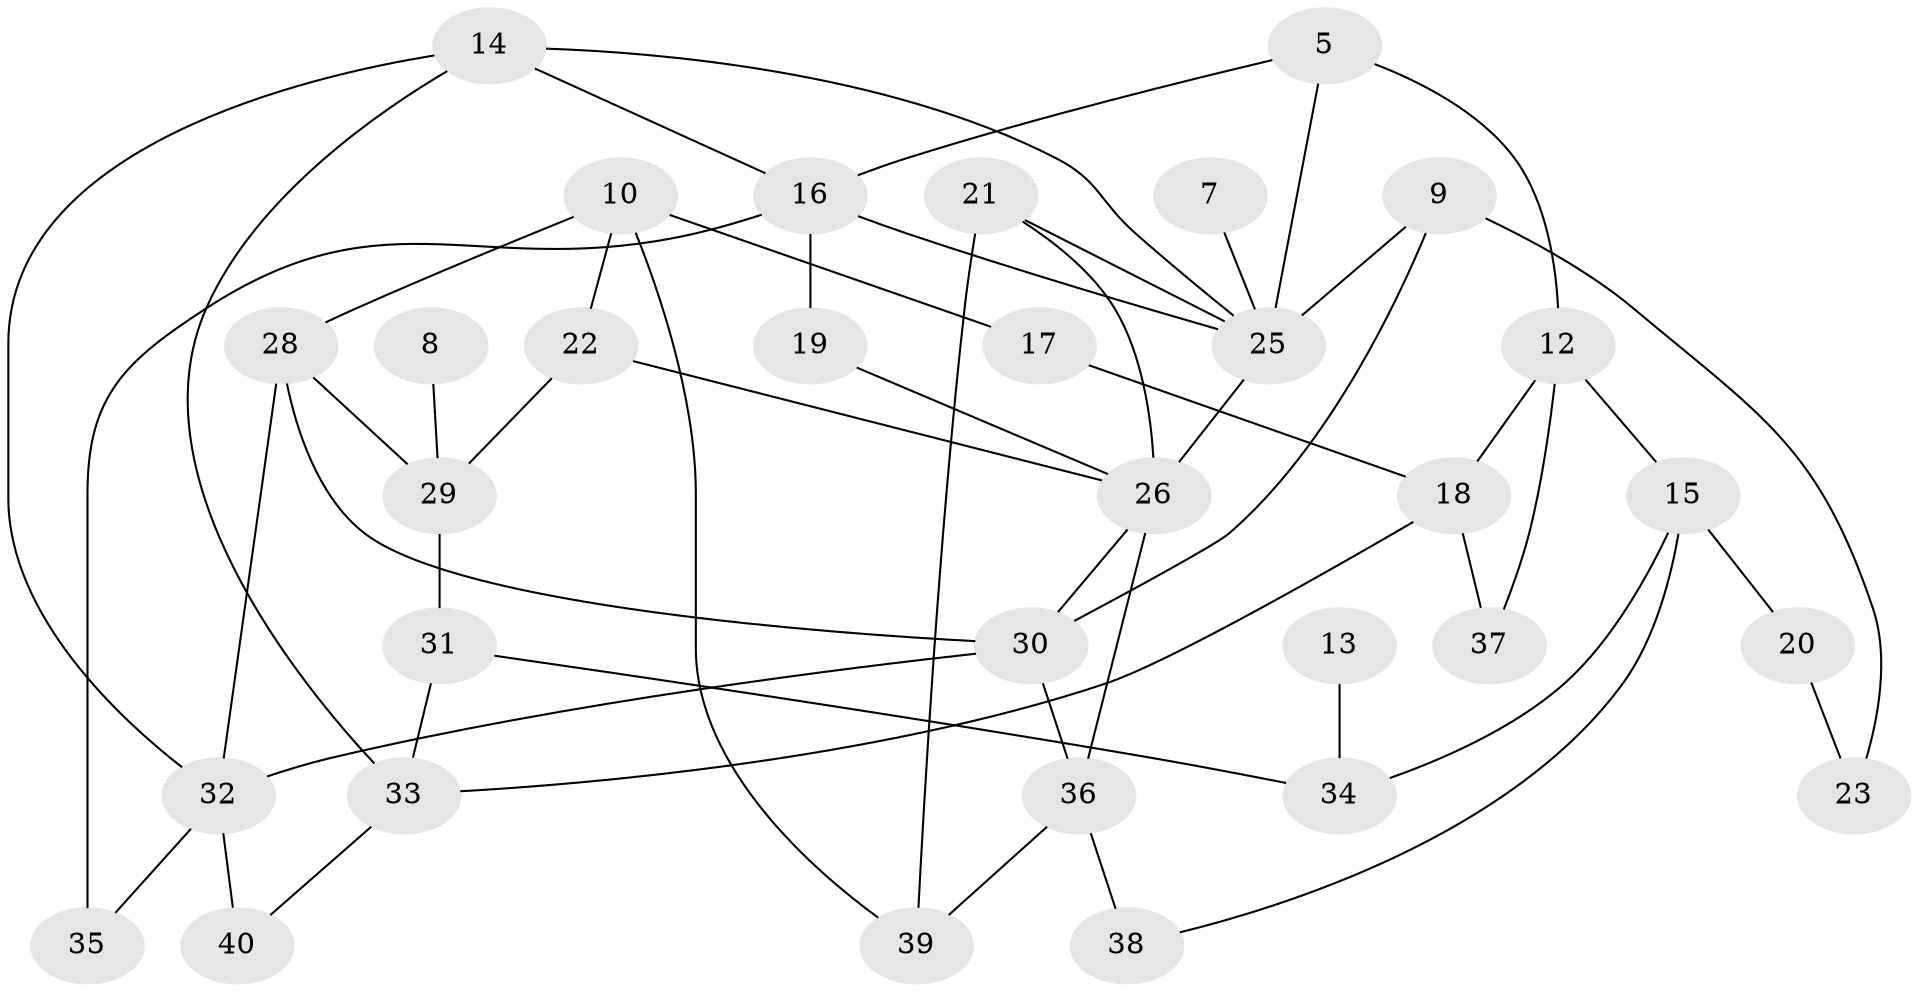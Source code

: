 // original degree distribution, {5: 0.08860759493670886, 3: 0.21518987341772153, 4: 0.12658227848101267, 1: 0.20253164556962025, 0: 0.08860759493670886, 2: 0.26582278481012656, 6: 0.012658227848101266}
// Generated by graph-tools (version 1.1) at 2025/00/03/09/25 03:00:42]
// undirected, 32 vertices, 52 edges
graph export_dot {
graph [start="1"]
  node [color=gray90,style=filled];
  5;
  7;
  8;
  9;
  10;
  12;
  13;
  14;
  15;
  16;
  17;
  18;
  19;
  20;
  21;
  22;
  23;
  25;
  26;
  28;
  29;
  30;
  31;
  32;
  33;
  34;
  35;
  36;
  37;
  38;
  39;
  40;
  5 -- 12 [weight=1.0];
  5 -- 16 [weight=1.0];
  5 -- 25 [weight=1.0];
  7 -- 25 [weight=1.0];
  8 -- 29 [weight=1.0];
  9 -- 23 [weight=1.0];
  9 -- 25 [weight=1.0];
  9 -- 30 [weight=1.0];
  10 -- 17 [weight=1.0];
  10 -- 22 [weight=1.0];
  10 -- 28 [weight=1.0];
  10 -- 39 [weight=1.0];
  12 -- 15 [weight=1.0];
  12 -- 18 [weight=1.0];
  12 -- 37 [weight=1.0];
  13 -- 34 [weight=2.0];
  14 -- 16 [weight=1.0];
  14 -- 25 [weight=1.0];
  14 -- 32 [weight=1.0];
  14 -- 33 [weight=1.0];
  15 -- 20 [weight=1.0];
  15 -- 34 [weight=1.0];
  15 -- 38 [weight=1.0];
  16 -- 19 [weight=1.0];
  16 -- 25 [weight=1.0];
  16 -- 35 [weight=1.0];
  17 -- 18 [weight=1.0];
  18 -- 33 [weight=1.0];
  18 -- 37 [weight=1.0];
  19 -- 26 [weight=1.0];
  20 -- 23 [weight=1.0];
  21 -- 25 [weight=1.0];
  21 -- 26 [weight=1.0];
  21 -- 39 [weight=1.0];
  22 -- 26 [weight=1.0];
  22 -- 29 [weight=1.0];
  25 -- 26 [weight=2.0];
  26 -- 30 [weight=1.0];
  26 -- 36 [weight=1.0];
  28 -- 29 [weight=1.0];
  28 -- 30 [weight=1.0];
  28 -- 32 [weight=1.0];
  29 -- 31 [weight=1.0];
  30 -- 32 [weight=1.0];
  30 -- 36 [weight=1.0];
  31 -- 33 [weight=1.0];
  31 -- 34 [weight=1.0];
  32 -- 35 [weight=1.0];
  32 -- 40 [weight=2.0];
  33 -- 40 [weight=1.0];
  36 -- 38 [weight=1.0];
  36 -- 39 [weight=1.0];
}
